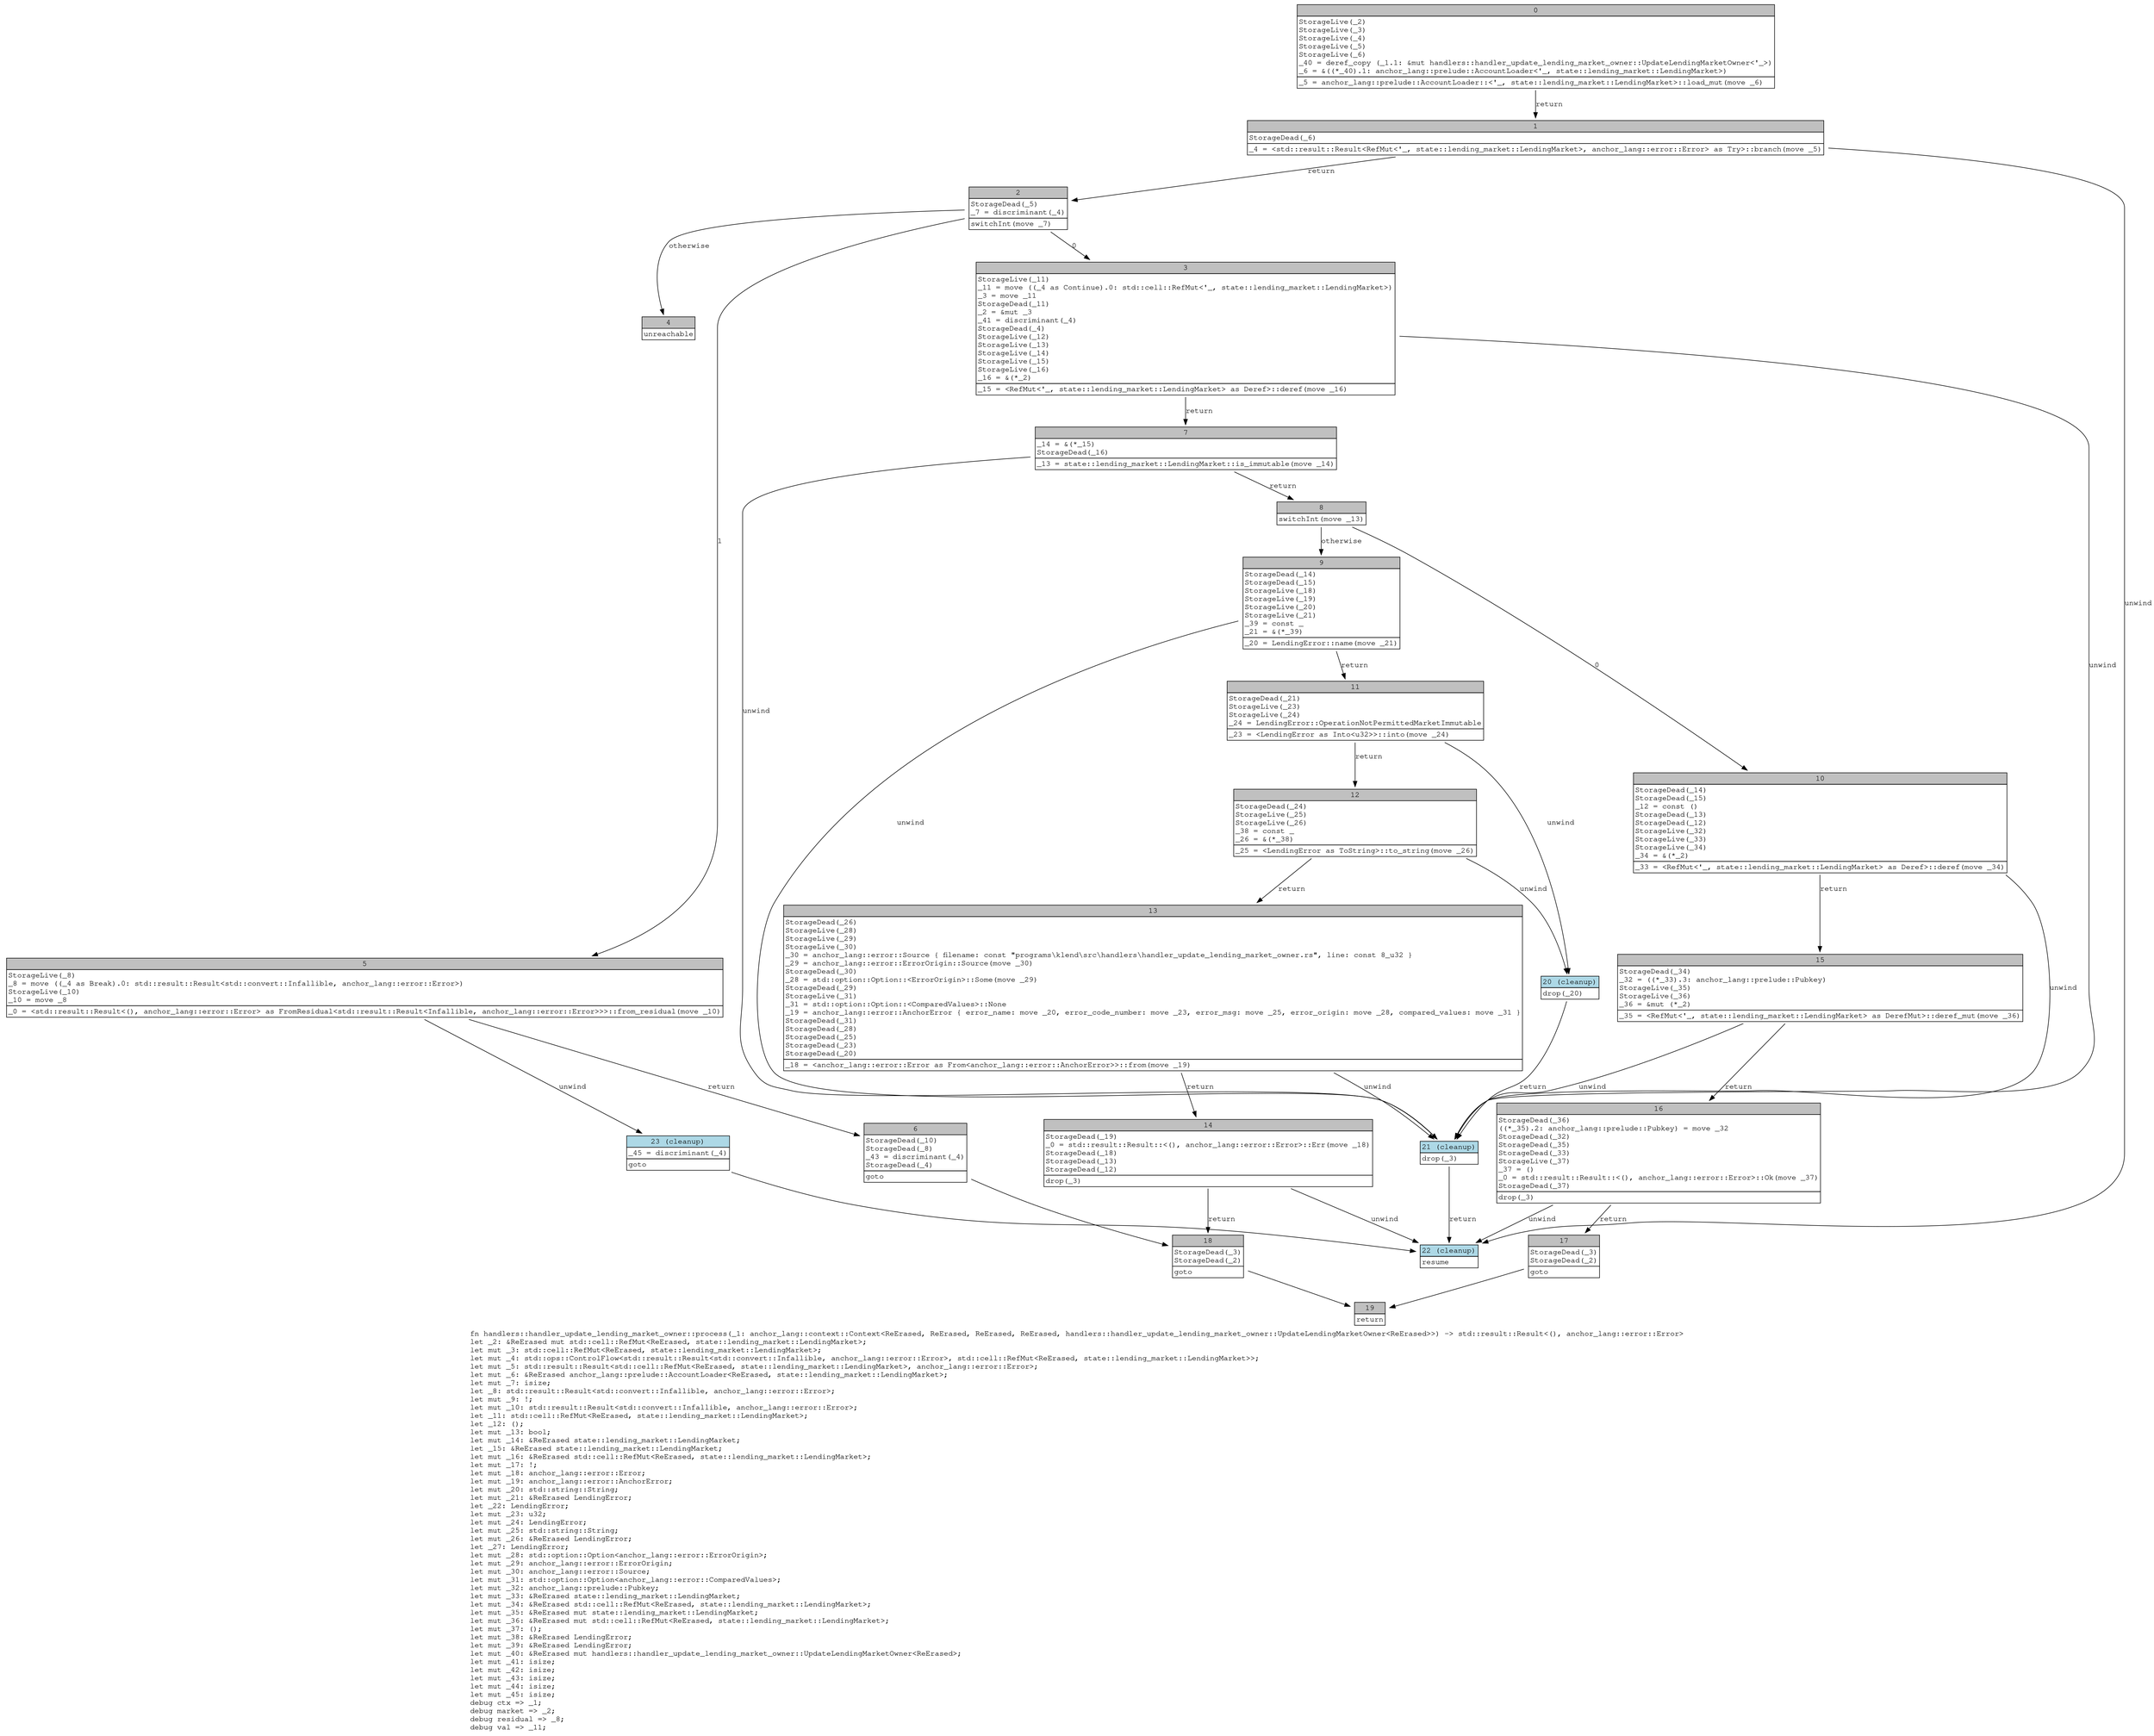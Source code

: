 digraph Mir_0_719 {
    graph [fontname="Courier, monospace"];
    node [fontname="Courier, monospace"];
    edge [fontname="Courier, monospace"];
    label=<fn handlers::handler_update_lending_market_owner::process(_1: anchor_lang::context::Context&lt;ReErased, ReErased, ReErased, ReErased, handlers::handler_update_lending_market_owner::UpdateLendingMarketOwner&lt;ReErased&gt;&gt;) -&gt; std::result::Result&lt;(), anchor_lang::error::Error&gt;<br align="left"/>let _2: &amp;ReErased mut std::cell::RefMut&lt;ReErased, state::lending_market::LendingMarket&gt;;<br align="left"/>let mut _3: std::cell::RefMut&lt;ReErased, state::lending_market::LendingMarket&gt;;<br align="left"/>let mut _4: std::ops::ControlFlow&lt;std::result::Result&lt;std::convert::Infallible, anchor_lang::error::Error&gt;, std::cell::RefMut&lt;ReErased, state::lending_market::LendingMarket&gt;&gt;;<br align="left"/>let mut _5: std::result::Result&lt;std::cell::RefMut&lt;ReErased, state::lending_market::LendingMarket&gt;, anchor_lang::error::Error&gt;;<br align="left"/>let mut _6: &amp;ReErased anchor_lang::prelude::AccountLoader&lt;ReErased, state::lending_market::LendingMarket&gt;;<br align="left"/>let mut _7: isize;<br align="left"/>let _8: std::result::Result&lt;std::convert::Infallible, anchor_lang::error::Error&gt;;<br align="left"/>let mut _9: !;<br align="left"/>let mut _10: std::result::Result&lt;std::convert::Infallible, anchor_lang::error::Error&gt;;<br align="left"/>let _11: std::cell::RefMut&lt;ReErased, state::lending_market::LendingMarket&gt;;<br align="left"/>let _12: ();<br align="left"/>let mut _13: bool;<br align="left"/>let mut _14: &amp;ReErased state::lending_market::LendingMarket;<br align="left"/>let _15: &amp;ReErased state::lending_market::LendingMarket;<br align="left"/>let mut _16: &amp;ReErased std::cell::RefMut&lt;ReErased, state::lending_market::LendingMarket&gt;;<br align="left"/>let mut _17: !;<br align="left"/>let mut _18: anchor_lang::error::Error;<br align="left"/>let mut _19: anchor_lang::error::AnchorError;<br align="left"/>let mut _20: std::string::String;<br align="left"/>let mut _21: &amp;ReErased LendingError;<br align="left"/>let _22: LendingError;<br align="left"/>let mut _23: u32;<br align="left"/>let mut _24: LendingError;<br align="left"/>let mut _25: std::string::String;<br align="left"/>let mut _26: &amp;ReErased LendingError;<br align="left"/>let _27: LendingError;<br align="left"/>let mut _28: std::option::Option&lt;anchor_lang::error::ErrorOrigin&gt;;<br align="left"/>let mut _29: anchor_lang::error::ErrorOrigin;<br align="left"/>let mut _30: anchor_lang::error::Source;<br align="left"/>let mut _31: std::option::Option&lt;anchor_lang::error::ComparedValues&gt;;<br align="left"/>let mut _32: anchor_lang::prelude::Pubkey;<br align="left"/>let mut _33: &amp;ReErased state::lending_market::LendingMarket;<br align="left"/>let mut _34: &amp;ReErased std::cell::RefMut&lt;ReErased, state::lending_market::LendingMarket&gt;;<br align="left"/>let mut _35: &amp;ReErased mut state::lending_market::LendingMarket;<br align="left"/>let mut _36: &amp;ReErased mut std::cell::RefMut&lt;ReErased, state::lending_market::LendingMarket&gt;;<br align="left"/>let mut _37: ();<br align="left"/>let mut _38: &amp;ReErased LendingError;<br align="left"/>let mut _39: &amp;ReErased LendingError;<br align="left"/>let mut _40: &amp;ReErased mut handlers::handler_update_lending_market_owner::UpdateLendingMarketOwner&lt;ReErased&gt;;<br align="left"/>let mut _41: isize;<br align="left"/>let mut _42: isize;<br align="left"/>let mut _43: isize;<br align="left"/>let mut _44: isize;<br align="left"/>let mut _45: isize;<br align="left"/>debug ctx =&gt; _1;<br align="left"/>debug market =&gt; _2;<br align="left"/>debug residual =&gt; _8;<br align="left"/>debug val =&gt; _11;<br align="left"/>>;
    bb0__0_719 [shape="none", label=<<table border="0" cellborder="1" cellspacing="0"><tr><td bgcolor="gray" align="center" colspan="1">0</td></tr><tr><td align="left" balign="left">StorageLive(_2)<br/>StorageLive(_3)<br/>StorageLive(_4)<br/>StorageLive(_5)<br/>StorageLive(_6)<br/>_40 = deref_copy (_1.1: &amp;mut handlers::handler_update_lending_market_owner::UpdateLendingMarketOwner&lt;'_&gt;)<br/>_6 = &amp;((*_40).1: anchor_lang::prelude::AccountLoader&lt;'_, state::lending_market::LendingMarket&gt;)<br/></td></tr><tr><td align="left">_5 = anchor_lang::prelude::AccountLoader::&lt;'_, state::lending_market::LendingMarket&gt;::load_mut(move _6)</td></tr></table>>];
    bb1__0_719 [shape="none", label=<<table border="0" cellborder="1" cellspacing="0"><tr><td bgcolor="gray" align="center" colspan="1">1</td></tr><tr><td align="left" balign="left">StorageDead(_6)<br/></td></tr><tr><td align="left">_4 = &lt;std::result::Result&lt;RefMut&lt;'_, state::lending_market::LendingMarket&gt;, anchor_lang::error::Error&gt; as Try&gt;::branch(move _5)</td></tr></table>>];
    bb2__0_719 [shape="none", label=<<table border="0" cellborder="1" cellspacing="0"><tr><td bgcolor="gray" align="center" colspan="1">2</td></tr><tr><td align="left" balign="left">StorageDead(_5)<br/>_7 = discriminant(_4)<br/></td></tr><tr><td align="left">switchInt(move _7)</td></tr></table>>];
    bb3__0_719 [shape="none", label=<<table border="0" cellborder="1" cellspacing="0"><tr><td bgcolor="gray" align="center" colspan="1">3</td></tr><tr><td align="left" balign="left">StorageLive(_11)<br/>_11 = move ((_4 as Continue).0: std::cell::RefMut&lt;'_, state::lending_market::LendingMarket&gt;)<br/>_3 = move _11<br/>StorageDead(_11)<br/>_2 = &amp;mut _3<br/>_41 = discriminant(_4)<br/>StorageDead(_4)<br/>StorageLive(_12)<br/>StorageLive(_13)<br/>StorageLive(_14)<br/>StorageLive(_15)<br/>StorageLive(_16)<br/>_16 = &amp;(*_2)<br/></td></tr><tr><td align="left">_15 = &lt;RefMut&lt;'_, state::lending_market::LendingMarket&gt; as Deref&gt;::deref(move _16)</td></tr></table>>];
    bb4__0_719 [shape="none", label=<<table border="0" cellborder="1" cellspacing="0"><tr><td bgcolor="gray" align="center" colspan="1">4</td></tr><tr><td align="left">unreachable</td></tr></table>>];
    bb5__0_719 [shape="none", label=<<table border="0" cellborder="1" cellspacing="0"><tr><td bgcolor="gray" align="center" colspan="1">5</td></tr><tr><td align="left" balign="left">StorageLive(_8)<br/>_8 = move ((_4 as Break).0: std::result::Result&lt;std::convert::Infallible, anchor_lang::error::Error&gt;)<br/>StorageLive(_10)<br/>_10 = move _8<br/></td></tr><tr><td align="left">_0 = &lt;std::result::Result&lt;(), anchor_lang::error::Error&gt; as FromResidual&lt;std::result::Result&lt;Infallible, anchor_lang::error::Error&gt;&gt;&gt;::from_residual(move _10)</td></tr></table>>];
    bb6__0_719 [shape="none", label=<<table border="0" cellborder="1" cellspacing="0"><tr><td bgcolor="gray" align="center" colspan="1">6</td></tr><tr><td align="left" balign="left">StorageDead(_10)<br/>StorageDead(_8)<br/>_43 = discriminant(_4)<br/>StorageDead(_4)<br/></td></tr><tr><td align="left">goto</td></tr></table>>];
    bb7__0_719 [shape="none", label=<<table border="0" cellborder="1" cellspacing="0"><tr><td bgcolor="gray" align="center" colspan="1">7</td></tr><tr><td align="left" balign="left">_14 = &amp;(*_15)<br/>StorageDead(_16)<br/></td></tr><tr><td align="left">_13 = state::lending_market::LendingMarket::is_immutable(move _14)</td></tr></table>>];
    bb8__0_719 [shape="none", label=<<table border="0" cellborder="1" cellspacing="0"><tr><td bgcolor="gray" align="center" colspan="1">8</td></tr><tr><td align="left">switchInt(move _13)</td></tr></table>>];
    bb9__0_719 [shape="none", label=<<table border="0" cellborder="1" cellspacing="0"><tr><td bgcolor="gray" align="center" colspan="1">9</td></tr><tr><td align="left" balign="left">StorageDead(_14)<br/>StorageDead(_15)<br/>StorageLive(_18)<br/>StorageLive(_19)<br/>StorageLive(_20)<br/>StorageLive(_21)<br/>_39 = const _<br/>_21 = &amp;(*_39)<br/></td></tr><tr><td align="left">_20 = LendingError::name(move _21)</td></tr></table>>];
    bb10__0_719 [shape="none", label=<<table border="0" cellborder="1" cellspacing="0"><tr><td bgcolor="gray" align="center" colspan="1">10</td></tr><tr><td align="left" balign="left">StorageDead(_14)<br/>StorageDead(_15)<br/>_12 = const ()<br/>StorageDead(_13)<br/>StorageDead(_12)<br/>StorageLive(_32)<br/>StorageLive(_33)<br/>StorageLive(_34)<br/>_34 = &amp;(*_2)<br/></td></tr><tr><td align="left">_33 = &lt;RefMut&lt;'_, state::lending_market::LendingMarket&gt; as Deref&gt;::deref(move _34)</td></tr></table>>];
    bb11__0_719 [shape="none", label=<<table border="0" cellborder="1" cellspacing="0"><tr><td bgcolor="gray" align="center" colspan="1">11</td></tr><tr><td align="left" balign="left">StorageDead(_21)<br/>StorageLive(_23)<br/>StorageLive(_24)<br/>_24 = LendingError::OperationNotPermittedMarketImmutable<br/></td></tr><tr><td align="left">_23 = &lt;LendingError as Into&lt;u32&gt;&gt;::into(move _24)</td></tr></table>>];
    bb12__0_719 [shape="none", label=<<table border="0" cellborder="1" cellspacing="0"><tr><td bgcolor="gray" align="center" colspan="1">12</td></tr><tr><td align="left" balign="left">StorageDead(_24)<br/>StorageLive(_25)<br/>StorageLive(_26)<br/>_38 = const _<br/>_26 = &amp;(*_38)<br/></td></tr><tr><td align="left">_25 = &lt;LendingError as ToString&gt;::to_string(move _26)</td></tr></table>>];
    bb13__0_719 [shape="none", label=<<table border="0" cellborder="1" cellspacing="0"><tr><td bgcolor="gray" align="center" colspan="1">13</td></tr><tr><td align="left" balign="left">StorageDead(_26)<br/>StorageLive(_28)<br/>StorageLive(_29)<br/>StorageLive(_30)<br/>_30 = anchor_lang::error::Source { filename: const &quot;programs\\klend\\src\\handlers\\handler_update_lending_market_owner.rs&quot;, line: const 8_u32 }<br/>_29 = anchor_lang::error::ErrorOrigin::Source(move _30)<br/>StorageDead(_30)<br/>_28 = std::option::Option::&lt;ErrorOrigin&gt;::Some(move _29)<br/>StorageDead(_29)<br/>StorageLive(_31)<br/>_31 = std::option::Option::&lt;ComparedValues&gt;::None<br/>_19 = anchor_lang::error::AnchorError { error_name: move _20, error_code_number: move _23, error_msg: move _25, error_origin: move _28, compared_values: move _31 }<br/>StorageDead(_31)<br/>StorageDead(_28)<br/>StorageDead(_25)<br/>StorageDead(_23)<br/>StorageDead(_20)<br/></td></tr><tr><td align="left">_18 = &lt;anchor_lang::error::Error as From&lt;anchor_lang::error::AnchorError&gt;&gt;::from(move _19)</td></tr></table>>];
    bb14__0_719 [shape="none", label=<<table border="0" cellborder="1" cellspacing="0"><tr><td bgcolor="gray" align="center" colspan="1">14</td></tr><tr><td align="left" balign="left">StorageDead(_19)<br/>_0 = std::result::Result::&lt;(), anchor_lang::error::Error&gt;::Err(move _18)<br/>StorageDead(_18)<br/>StorageDead(_13)<br/>StorageDead(_12)<br/></td></tr><tr><td align="left">drop(_3)</td></tr></table>>];
    bb15__0_719 [shape="none", label=<<table border="0" cellborder="1" cellspacing="0"><tr><td bgcolor="gray" align="center" colspan="1">15</td></tr><tr><td align="left" balign="left">StorageDead(_34)<br/>_32 = ((*_33).3: anchor_lang::prelude::Pubkey)<br/>StorageLive(_35)<br/>StorageLive(_36)<br/>_36 = &amp;mut (*_2)<br/></td></tr><tr><td align="left">_35 = &lt;RefMut&lt;'_, state::lending_market::LendingMarket&gt; as DerefMut&gt;::deref_mut(move _36)</td></tr></table>>];
    bb16__0_719 [shape="none", label=<<table border="0" cellborder="1" cellspacing="0"><tr><td bgcolor="gray" align="center" colspan="1">16</td></tr><tr><td align="left" balign="left">StorageDead(_36)<br/>((*_35).2: anchor_lang::prelude::Pubkey) = move _32<br/>StorageDead(_32)<br/>StorageDead(_35)<br/>StorageDead(_33)<br/>StorageLive(_37)<br/>_37 = ()<br/>_0 = std::result::Result::&lt;(), anchor_lang::error::Error&gt;::Ok(move _37)<br/>StorageDead(_37)<br/></td></tr><tr><td align="left">drop(_3)</td></tr></table>>];
    bb17__0_719 [shape="none", label=<<table border="0" cellborder="1" cellspacing="0"><tr><td bgcolor="gray" align="center" colspan="1">17</td></tr><tr><td align="left" balign="left">StorageDead(_3)<br/>StorageDead(_2)<br/></td></tr><tr><td align="left">goto</td></tr></table>>];
    bb18__0_719 [shape="none", label=<<table border="0" cellborder="1" cellspacing="0"><tr><td bgcolor="gray" align="center" colspan="1">18</td></tr><tr><td align="left" balign="left">StorageDead(_3)<br/>StorageDead(_2)<br/></td></tr><tr><td align="left">goto</td></tr></table>>];
    bb19__0_719 [shape="none", label=<<table border="0" cellborder="1" cellspacing="0"><tr><td bgcolor="gray" align="center" colspan="1">19</td></tr><tr><td align="left">return</td></tr></table>>];
    bb20__0_719 [shape="none", label=<<table border="0" cellborder="1" cellspacing="0"><tr><td bgcolor="lightblue" align="center" colspan="1">20 (cleanup)</td></tr><tr><td align="left">drop(_20)</td></tr></table>>];
    bb21__0_719 [shape="none", label=<<table border="0" cellborder="1" cellspacing="0"><tr><td bgcolor="lightblue" align="center" colspan="1">21 (cleanup)</td></tr><tr><td align="left">drop(_3)</td></tr></table>>];
    bb22__0_719 [shape="none", label=<<table border="0" cellborder="1" cellspacing="0"><tr><td bgcolor="lightblue" align="center" colspan="1">22 (cleanup)</td></tr><tr><td align="left">resume</td></tr></table>>];
    bb23__0_719 [shape="none", label=<<table border="0" cellborder="1" cellspacing="0"><tr><td bgcolor="lightblue" align="center" colspan="1">23 (cleanup)</td></tr><tr><td align="left" balign="left">_45 = discriminant(_4)<br/></td></tr><tr><td align="left">goto</td></tr></table>>];
    bb0__0_719 -> bb1__0_719 [label="return"];
    bb1__0_719 -> bb2__0_719 [label="return"];
    bb1__0_719 -> bb22__0_719 [label="unwind"];
    bb2__0_719 -> bb3__0_719 [label="0"];
    bb2__0_719 -> bb5__0_719 [label="1"];
    bb2__0_719 -> bb4__0_719 [label="otherwise"];
    bb3__0_719 -> bb7__0_719 [label="return"];
    bb3__0_719 -> bb21__0_719 [label="unwind"];
    bb5__0_719 -> bb6__0_719 [label="return"];
    bb5__0_719 -> bb23__0_719 [label="unwind"];
    bb6__0_719 -> bb18__0_719 [label=""];
    bb7__0_719 -> bb8__0_719 [label="return"];
    bb7__0_719 -> bb21__0_719 [label="unwind"];
    bb8__0_719 -> bb10__0_719 [label="0"];
    bb8__0_719 -> bb9__0_719 [label="otherwise"];
    bb9__0_719 -> bb11__0_719 [label="return"];
    bb9__0_719 -> bb21__0_719 [label="unwind"];
    bb10__0_719 -> bb15__0_719 [label="return"];
    bb10__0_719 -> bb21__0_719 [label="unwind"];
    bb11__0_719 -> bb12__0_719 [label="return"];
    bb11__0_719 -> bb20__0_719 [label="unwind"];
    bb12__0_719 -> bb13__0_719 [label="return"];
    bb12__0_719 -> bb20__0_719 [label="unwind"];
    bb13__0_719 -> bb14__0_719 [label="return"];
    bb13__0_719 -> bb21__0_719 [label="unwind"];
    bb14__0_719 -> bb18__0_719 [label="return"];
    bb14__0_719 -> bb22__0_719 [label="unwind"];
    bb15__0_719 -> bb16__0_719 [label="return"];
    bb15__0_719 -> bb21__0_719 [label="unwind"];
    bb16__0_719 -> bb17__0_719 [label="return"];
    bb16__0_719 -> bb22__0_719 [label="unwind"];
    bb17__0_719 -> bb19__0_719 [label=""];
    bb18__0_719 -> bb19__0_719 [label=""];
    bb20__0_719 -> bb21__0_719 [label="return"];
    bb21__0_719 -> bb22__0_719 [label="return"];
    bb23__0_719 -> bb22__0_719 [label=""];
}
